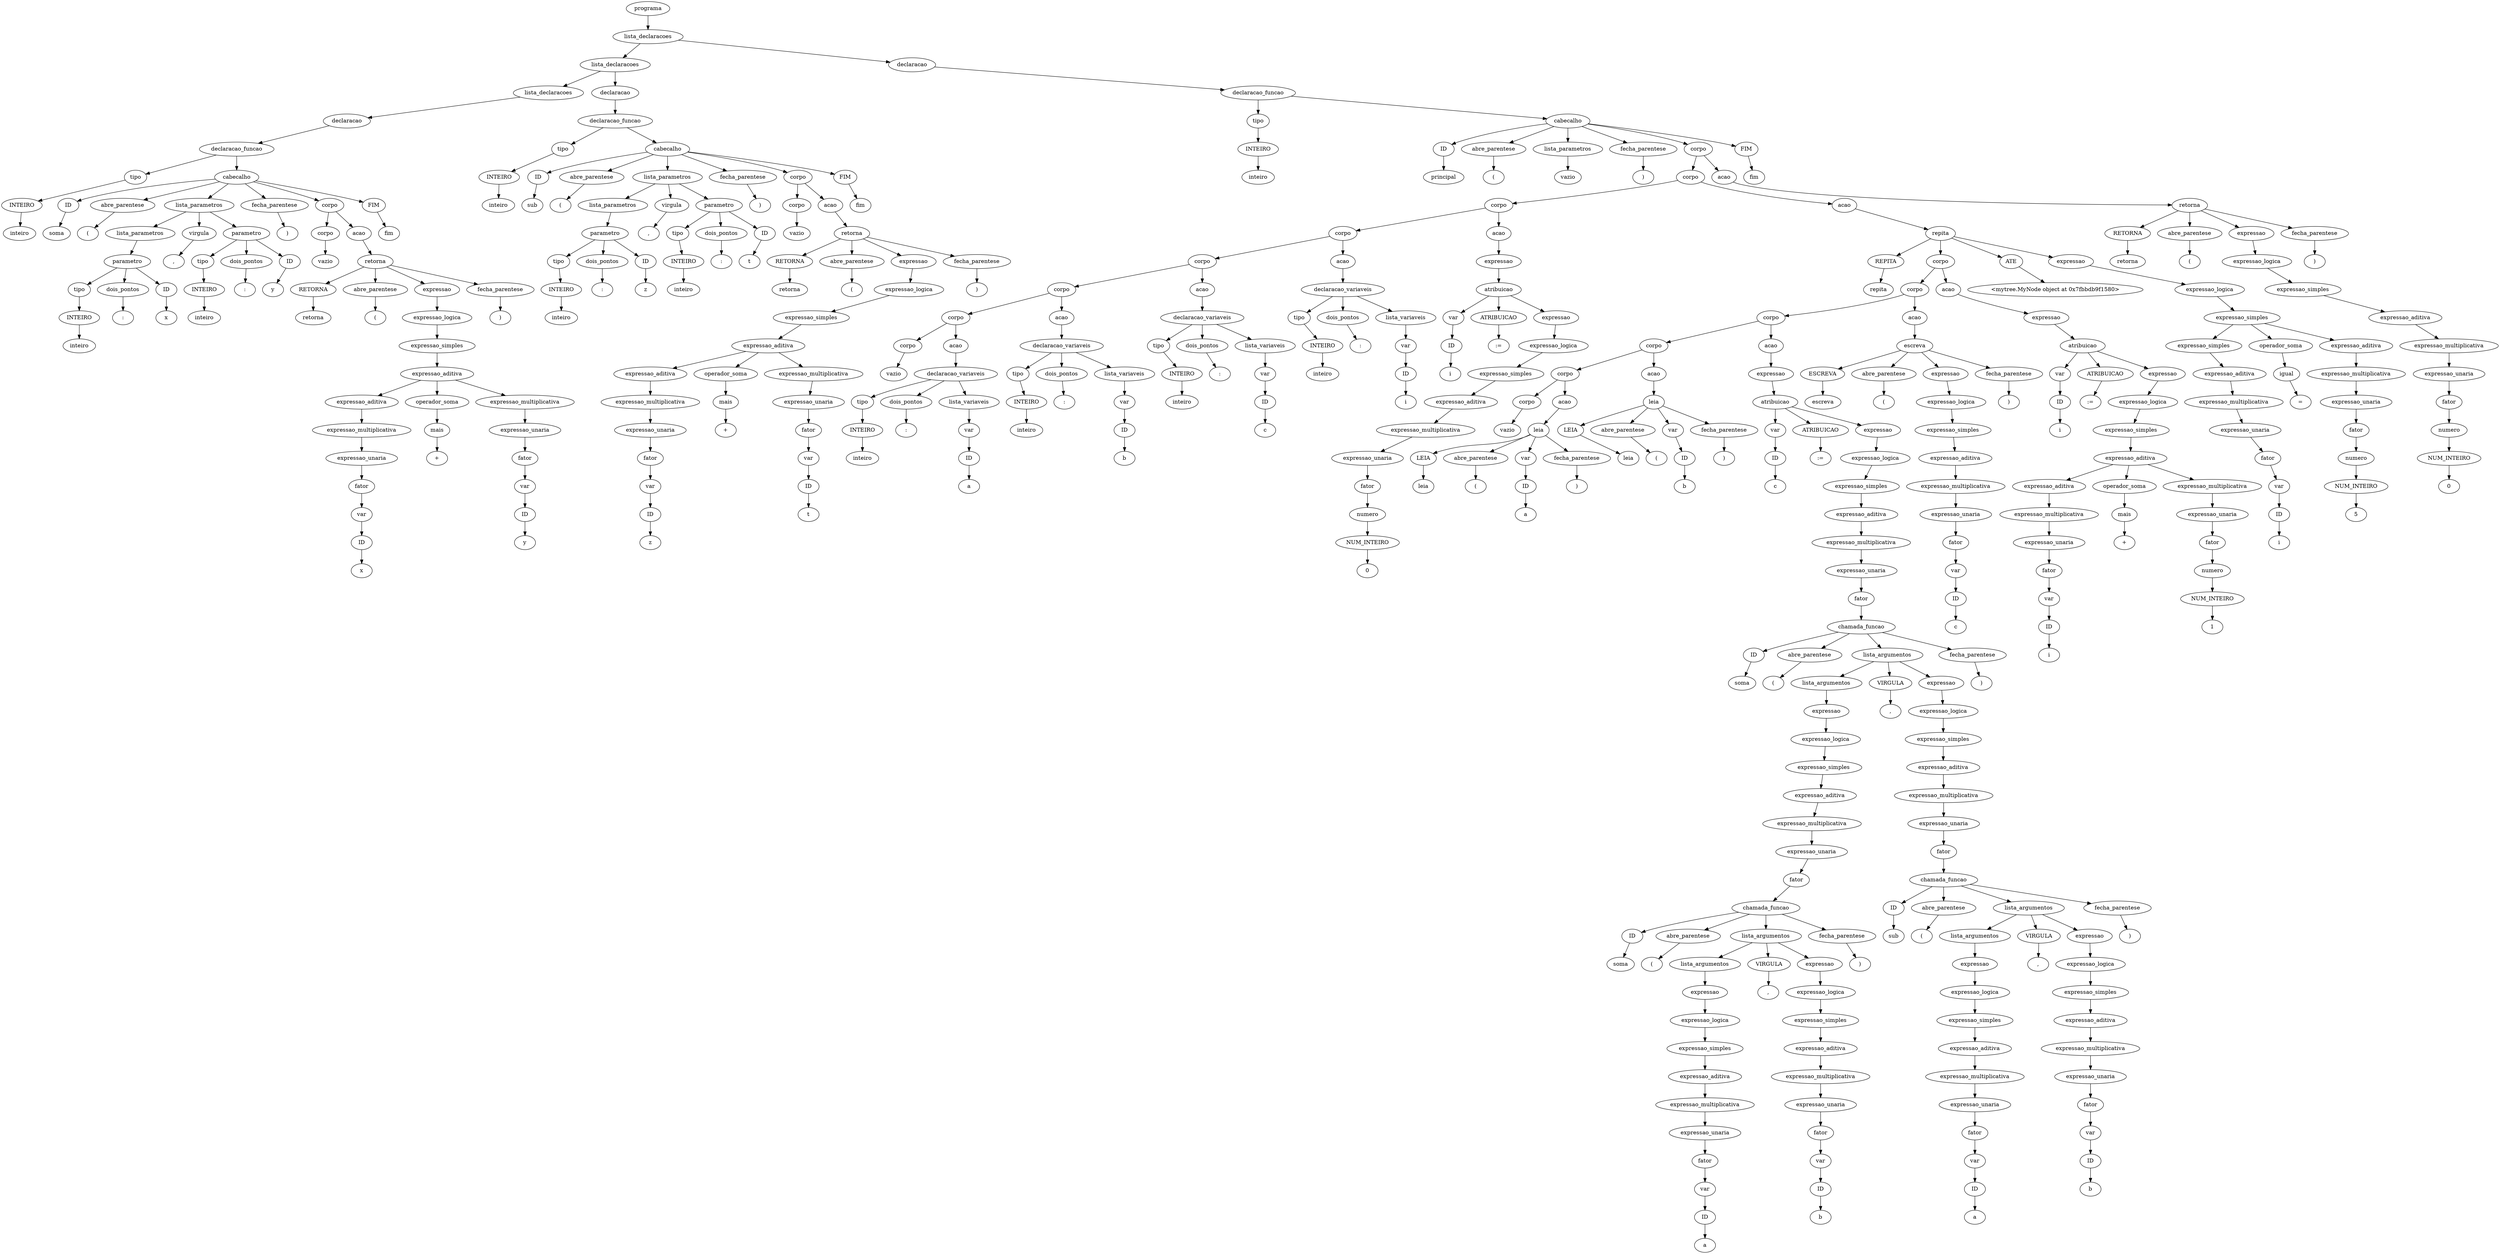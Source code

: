 digraph tree {
    "0x7fbbdba28ee0" [label="programa"];
    "0x7fbbdb98b880" [label="lista_declaracoes"];
    "0x7fbbdb959250" [label="lista_declaracoes"];
    "0x7fbbdba28e80" [label="lista_declaracoes"];
    "0x7fbbc3828e80" [label="declaracao"];
    "0x7fbbc38cae50" [label="declaracao_funcao"];
    "0x7fbbdba570d0" [label="tipo"];
    "0x7fbbc39694f0" [label="INTEIRO"];
    "0x7fbbc3969430" [label="inteiro"];
    "0x7fbbdba280d0" [label="cabecalho"];
    "0x7fbbdba28d30" [label="ID"];
    "0x7fbbdba28d60" [label="soma"];
    "0x7fbbdba28940" [label="abre_parentese"];
    "0x7fbbdba28a00" [label="("];
    "0x7fbbdba28400" [label="lista_parametros"];
    "0x7fbbc3969460" [label="lista_parametros"];
    "0x7fbbdba28130" [label="parametro"];
    "0x7fbbc38cabe0" [label="tipo"];
    "0x7fbbc38cad60" [label="INTEIRO"];
    "0x7fbbdba283d0" [label="inteiro"];
    "0x7fbbdba282b0" [label="dois_pontos"];
    "0x7fbbdba28220" [label=":"];
    "0x7fbbdba281f0" [label="ID"];
    "0x7fbbdba281c0" [label="x"];
    "0x7fbbdba28460" [label="virgula"];
    "0x7fbbdba28370" [label=","];
    "0x7fbbdba28100" [label="parametro"];
    "0x7fbbdba28070" [label="tipo"];
    "0x7fbbdba28250" [label="INTEIRO"];
    "0x7fbbdba28430" [label="inteiro"];
    "0x7fbbdba28340" [label="dois_pontos"];
    "0x7fbbdba28580" [label=":"];
    "0x7fbbdba285b0" [label="ID"];
    "0x7fbbdba285e0" [label="y"];
    "0x7fbbdba28a30" [label="fecha_parentese"];
    "0x7fbbdba28d90" [label=")"];
    "0x7fbbdba28bb0" [label="corpo"];
    "0x7fbbdba28280" [label="corpo"];
    "0x7fbbdba28190" [label="vazio"];
    "0x7fbbdba28c10" [label="acao"];
    "0x7fbbdba288b0" [label="retorna"];
    "0x7fbbdba28850" [label="RETORNA"];
    "0x7fbbdba28c40" [label="retorna"];
    "0x7fbbdba28c70" [label="abre_parentese"];
    "0x7fbbdba28ca0" [label="("];
    "0x7fbbdba28b20" [label="expressao"];
    "0x7fbbdba28af0" [label="expressao_logica"];
    "0x7fbbdba28820" [label="expressao_simples"];
    "0x7fbbdba28910" [label="expressao_aditiva"];
    "0x7fbbdba28700" [label="expressao_aditiva"];
    "0x7fbbdba287f0" [label="expressao_multiplicativa"];
    "0x7fbbdba283a0" [label="expressao_unaria"];
    "0x7fbbdba286d0" [label="fator"];
    "0x7fbbdba28310" [label="var"];
    "0x7fbbdba284c0" [label="ID"];
    "0x7fbbdba287c0" [label="x"];
    "0x7fbbdba28970" [label="operador_soma"];
    "0x7fbbdba28790" [label="mais"];
    "0x7fbbdba28880" [label="+"];
    "0x7fbbdba28ac0" [label="expressao_multiplicativa"];
    "0x7fbbdba289d0" [label="expressao_unaria"];
    "0x7fbbdba288e0" [label="fator"];
    "0x7fbbdba28730" [label="var"];
    "0x7fbbdba28760" [label="ID"];
    "0x7fbbdba28a90" [label="y"];
    "0x7fbbdba28cd0" [label="fecha_parentese"];
    "0x7fbbdba28d00" [label=")"];
    "0x7fbbdba28df0" [label="FIM"];
    "0x7fbbdba28e20" [label="fim"];
    "0x7fbbdba28f40" [label="declaracao"];
    "0x7fbbdba28b50" [label="declaracao_funcao"];
    "0x7fbbdba57040" [label="tipo"];
    "0x7fbbdba570a0" [label="INTEIRO"];
    "0x7fbbdba280a0" [label="inteiro"];
    "0x7fbbdb9590d0" [label="cabecalho"];
    "0x7fbbdb959b80" [label="ID"];
    "0x7fbbdb959bb0" [label="sub"];
    "0x7fbbdb9597c0" [label="abre_parentese"];
    "0x7fbbdb959850" [label="("];
    "0x7fbbdba28be0" [label="lista_parametros"];
    "0x7fbbdba28160" [label="lista_parametros"];
    "0x7fbbdba284f0" [label="parametro"];
    "0x7fbbdba28b80" [label="tipo"];
    "0x7fbbdba28550" [label="INTEIRO"];
    "0x7fbbdba28a60" [label="inteiro"];
    "0x7fbbdba28520" [label="dois_pontos"];
    "0x7fbbdb959160" [label=":"];
    "0x7fbbdb959190" [label="ID"];
    "0x7fbbdb9591c0" [label="z"];
    "0x7fbbdb959280" [label="virgula"];
    "0x7fbbdb959040" [label=","];
    "0x7fbbdba28670" [label="parametro"];
    "0x7fbbdba28fa0" [label="tipo"];
    "0x7fbbdb959130" [label="INTEIRO"];
    "0x7fbbdb9592b0" [label="inteiro"];
    "0x7fbbdba28490" [label="dois_pontos"];
    "0x7fbbdb959400" [label=":"];
    "0x7fbbdb959430" [label="ID"];
    "0x7fbbdb959460" [label="t"];
    "0x7fbbdb959880" [label="fecha_parentese"];
    "0x7fbbdb959be0" [label=")"];
    "0x7fbbdb959a00" [label="corpo"];
    "0x7fbbdb959100" [label="corpo"];
    "0x7fbbdb959220" [label="vazio"];
    "0x7fbbdb959a60" [label="acao"];
    "0x7fbbdb959730" [label="retorna"];
    "0x7fbbdb9596d0" [label="RETORNA"];
    "0x7fbbdb959a90" [label="retorna"];
    "0x7fbbdb959ac0" [label="abre_parentese"];
    "0x7fbbdb959af0" [label="("];
    "0x7fbbdb959970" [label="expressao"];
    "0x7fbbdb959940" [label="expressao_logica"];
    "0x7fbbdb9596a0" [label="expressao_simples"];
    "0x7fbbdb959790" [label="expressao_aditiva"];
    "0x7fbbdb959580" [label="expressao_aditiva"];
    "0x7fbbdb959670" [label="expressao_multiplicativa"];
    "0x7fbbdb9592e0" [label="expressao_unaria"];
    "0x7fbbdb959550" [label="fator"];
    "0x7fbbdb9590a0" [label="var"];
    "0x7fbbdb959340" [label="ID"];
    "0x7fbbdb959640" [label="z"];
    "0x7fbbdb9597f0" [label="operador_soma"];
    "0x7fbbdb959610" [label="mais"];
    "0x7fbbdb959700" [label="+"];
    "0x7fbbdb959910" [label="expressao_multiplicativa"];
    "0x7fbbdb959820" [label="expressao_unaria"];
    "0x7fbbdb959760" [label="fator"];
    "0x7fbbdb9595b0" [label="var"];
    "0x7fbbdb9595e0" [label="ID"];
    "0x7fbbdb9598e0" [label="t"];
    "0x7fbbdb959b20" [label="fecha_parentese"];
    "0x7fbbdb959b50" [label=")"];
    "0x7fbbdb959c10" [label="FIM"];
    "0x7fbbdb959c40" [label="fim"];
    "0x7fbbdb959ca0" [label="declaracao"];
    "0x7fbbdb959c70" [label="declaracao_funcao"];
    "0x7fbbdba57100" [label="tipo"];
    "0x7fbbc39694c0" [label="INTEIRO"];
    "0x7fbbdba286a0" [label="inteiro"];
    "0x7fbbdb9e1e20" [label="cabecalho"];
    "0x7fbbdb9f19a0" [label="ID"];
    "0x7fbbdb9f19d0" [label="principal"];
    "0x7fbbdb9f17c0" [label="abre_parentese"];
    "0x7fbbdb9f1280" [label="("];
    "0x7fbbdb959310" [label="lista_parametros"];
    "0x7fbbdb9599d0" [label="vazio"];
    "0x7fbbdb9f1220" [label="fecha_parentese"];
    "0x7fbbdb9f1a00" [label=")"];
    "0x7fbbdb9f1760" [label="corpo"];
    "0x7fbbdb9e1ee0" [label="corpo"];
    "0x7fbbdb98bb20" [label="corpo"];
    "0x7fbbdb98b610" [label="corpo"];
    "0x7fbbdb98b3d0" [label="corpo"];
    "0x7fbbdb98b190" [label="corpo"];
    "0x7fbbdb959f10" [label="corpo"];
    "0x7fbbdb959d90" [label="corpo"];
    "0x7fbbdba28610" [label="vazio"];
    "0x7fbbdb959dc0" [label="acao"];
    "0x7fbbdb959eb0" [label="declaracao_variaveis"];
    "0x7fbbdb959a30" [label="tipo"];
    "0x7fbbdb959d00" [label="INTEIRO"];
    "0x7fbbdb959e80" [label="inteiro"];
    "0x7fbbdb959f70" [label="dois_pontos"];
    "0x7fbbdb98b0d0" [label=":"];
    "0x7fbbdb959ee0" [label="lista_variaveis"];
    "0x7fbbdb959d30" [label="var"];
    "0x7fbbdb9598b0" [label="ID"];
    "0x7fbbdb959fd0" [label="a"];
    "0x7fbbdb959e20" [label="acao"];
    "0x7fbbdb98b130" [label="declaracao_variaveis"];
    "0x7fbbdb9593a0" [label="tipo"];
    "0x7fbbdb959d60" [label="INTEIRO"];
    "0x7fbbdb98b100" [label="inteiro"];
    "0x7fbbdb98b1f0" [label="dois_pontos"];
    "0x7fbbdb98b310" [label=":"];
    "0x7fbbdb98b160" [label="lista_variaveis"];
    "0x7fbbdb959fa0" [label="var"];
    "0x7fbbdb959f40" [label="ID"];
    "0x7fbbdb98b250" [label="b"];
    "0x7fbbdb98b2e0" [label="acao"];
    "0x7fbbdb98b370" [label="declaracao_variaveis"];
    "0x7fbbdb959e50" [label="tipo"];
    "0x7fbbdb959df0" [label="INTEIRO"];
    "0x7fbbdb98b340" [label="inteiro"];
    "0x7fbbdb98b430" [label="dois_pontos"];
    "0x7fbbdb98b550" [label=":"];
    "0x7fbbdb98b3a0" [label="lista_variaveis"];
    "0x7fbbdb98b220" [label="var"];
    "0x7fbbdb98b1c0" [label="ID"];
    "0x7fbbdb98b490" [label="c"];
    "0x7fbbdb98b520" [label="acao"];
    "0x7fbbdb98b5b0" [label="declaracao_variaveis"];
    "0x7fbbdb98b070" [label="tipo"];
    "0x7fbbdb98b0a0" [label="INTEIRO"];
    "0x7fbbdb98b580" [label="inteiro"];
    "0x7fbbdb98b670" [label="dois_pontos"];
    "0x7fbbdb98b790" [label=":"];
    "0x7fbbdb98b5e0" [label="lista_variaveis"];
    "0x7fbbdb98b460" [label="var"];
    "0x7fbbdb98b400" [label="ID"];
    "0x7fbbdb98b6d0" [label="i"];
    "0x7fbbdb98ba30" [label="acao"];
    "0x7fbbdb98b760" [label="expressao"];
    "0x7fbbdb98b9d0" [label="atribuicao"];
    "0x7fbbdb98b2b0" [label="var"];
    "0x7fbbdb98b040" [label="ID"];
    "0x7fbbdb98b7c0" [label="i"];
    "0x7fbbdb98ba60" [label="ATRIBUICAO"];
    "0x7fbbdb98baf0" [label=":="];
    "0x7fbbdb98b9a0" [label="expressao"];
    "0x7fbbdb98b970" [label="expressao_logica"];
    "0x7fbbdb98b8b0" [label="expressao_simples"];
    "0x7fbbdb98b850" [label="expressao_aditiva"];
    "0x7fbbdb98b940" [label="expressao_multiplicativa"];
    "0x7fbbdb98b7f0" [label="expressao_unaria"];
    "0x7fbbdb98b820" [label="fator"];
    "0x7fbbdb98b6a0" [label="numero"];
    "0x7fbbdb98b640" [label="NUM_INTEIRO"];
    "0x7fbbdb98b910" [label="0"];
    "0x7fbbdb98b8e0" [label="acao"];
    "0x7fbbdb9f14f0" [label="repita"];
    "0x7fbbdb9f1580" [label="REPITA"];
    "0x7fbbdb9f1520" [label="repita"];
    "0x7fbbdb9f10d0" [label="corpo"];
    "0x7fbbdb9e1760" [label="corpo"];
    "0x7fbbdb9e14c0" [label="corpo"];
    "0x7fbbdb98bf70" [label="corpo"];
    "0x7fbbdb98bd60" [label="corpo"];
    "0x7fbbdb98b4c0" [label="corpo"];
    "0x7fbbdb98b4f0" [label="vazio"];
    "0x7fbbdb98be20" [label="acao"];
    "0x7fbbdb98bc40" [label="leia"];
    "0x7fbbdb98bc70" [label="LEIA"];
    "0x7fbbdb98be50" [label="leia"];
    "0x7fbbdb98be80" [label="abre_parentese"];
    "0x7fbbdb98beb0" [label="("];
    "0x7fbbdb98bb50" [label="var"];
    "0x7fbbdb98ba90" [label="ID"];
    "0x7fbbdb98bd30" [label="a"];
    "0x7fbbdb98bee0" [label="fecha_parentese"];
    "0x7fbbdb98bf10" [label=")"];
    "0x7fbbdb98bdf0" [label="acao"];
    "0x7fbbdb98bbb0" [label="leia"];
    "0x7fbbdb98bd00" [label="LEIA"];
    "0x7fbbdb9920d0" [label="leia"];
    "0x7fbbdb992100" [label="abre_parentese"];
    "0x7fbbdb992130" [label="("];
    "0x7fbbdb98b280" [label="var"];
    "0x7fbbdb98b730" [label="ID"];
    "0x7fbbdb98bf40" [label="b"];
    "0x7fbbdb992160" [label="fecha_parentese"];
    "0x7fbbdb992190" [label=")"];
    "0x7fbbdb98bfa0" [label="acao"];
    "0x7fbbdb98bc10" [label="expressao"];
    "0x7fbbdb9e1370" [label="atribuicao"];
    "0x7fbbdb98bb80" [label="var"];
    "0x7fbbdb98ba00" [label="ID"];
    "0x7fbbdb98bcd0" [label="c"];
    "0x7fbbdb9e1100" [label="ATRIBUICAO"];
    "0x7fbbdb9e1490" [label=":="];
    "0x7fbbdb9920a0" [label="expressao"];
    "0x7fbbdb9e1460" [label="expressao_logica"];
    "0x7fbbdb9e1310" [label="expressao_simples"];
    "0x7fbbdb992040" [label="expressao_aditiva"];
    "0x7fbbdb9e1430" [label="expressao_multiplicativa"];
    "0x7fbbdb992220" [label="expressao_unaria"];
    "0x7fbbdb9921f0" [label="fator"];
    "0x7fbbdb9927f0" [label="chamada_funcao"];
    "0x7fbbdb992670" [label="ID"];
    "0x7fbbdb992910" [label="soma"];
    "0x7fbbdb992940" [label="abre_parentese"];
    "0x7fbbdb9e1160" [label="("];
    "0x7fbbdb992eb0" [label="lista_argumentos"];
    "0x7fbbdb9922b0" [label="lista_argumentos"];
    "0x7fbbdb992280" [label="expressao"];
    "0x7fbbdb992a30" [label="expressao_logica"];
    "0x7fbbdb992970" [label="expressao_simples"];
    "0x7fbbdb992250" [label="expressao_aditiva"];
    "0x7fbbdb992a00" [label="expressao_multiplicativa"];
    "0x7fbbdb9928e0" [label="expressao_unaria"];
    "0x7fbbdb9929a0" [label="fator"];
    "0x7fbbdb992520" [label="chamada_funcao"];
    "0x7fbbdb9925b0" [label="ID"];
    "0x7fbbdb992370" [label="soma"];
    "0x7fbbdb9923a0" [label="abre_parentese"];
    "0x7fbbdb9927c0" [label="("];
    "0x7fbbdb992790" [label="lista_argumentos"];
    "0x7fbbdb9924c0" [label="lista_argumentos"];
    "0x7fbbdb992490" [label="expressao"];
    "0x7fbbdb992460" [label="expressao_logica"];
    "0x7fbbdb9923d0" [label="expressao_simples"];
    "0x7fbbdb992340" [label="expressao_aditiva"];
    "0x7fbbdb992430" [label="expressao_multiplicativa"];
    "0x7fbbdb9921c0" [label="expressao_unaria"];
    "0x7fbbdb992310" [label="fator"];
    "0x7fbbdb98bfd0" [label="var"];
    "0x7fbbdb992070" [label="ID"];
    "0x7fbbdb992400" [label="a"];
    "0x7fbbdb992820" [label="VIRGULA"];
    "0x7fbbdb9928b0" [label=","];
    "0x7fbbdb992760" [label="expressao"];
    "0x7fbbdb992730" [label="expressao_logica"];
    "0x7fbbdb9926a0" [label="expressao_simples"];
    "0x7fbbdb992610" [label="expressao_aditiva"];
    "0x7fbbdb992700" [label="expressao_multiplicativa"];
    "0x7fbbdb992550" [label="expressao_unaria"];
    "0x7fbbdb9925e0" [label="fator"];
    "0x7fbbdb9924f0" [label="var"];
    "0x7fbbdb992580" [label="ID"];
    "0x7fbbdb9926d0" [label="b"];
    "0x7fbbdb992850" [label="fecha_parentese"];
    "0x7fbbdb9929d0" [label=")"];
    "0x7fbbdb9e1220" [label="VIRGULA"];
    "0x7fbbdb9e12e0" [label=","];
    "0x7fbbdb992ac0" [label="expressao"];
    "0x7fbbdb9e12b0" [label="expressao_logica"];
    "0x7fbbdb992e80" [label="expressao_simples"];
    "0x7fbbdb992a90" [label="expressao_aditiva"];
    "0x7fbbdb9e1280" [label="expressao_multiplicativa"];
    "0x7fbbdb992af0" [label="expressao_unaria"];
    "0x7fbbdb992a60" [label="fator"];
    "0x7fbbdb992d60" [label="chamada_funcao"];
    "0x7fbbdb992df0" [label="ID"];
    "0x7fbbdb992b80" [label="sub"];
    "0x7fbbdb992bb0" [label="abre_parentese"];
    "0x7fbbdb9e1040" [label="("];
    "0x7fbbdb992fd0" [label="lista_argumentos"];
    "0x7fbbdb992d00" [label="lista_argumentos"];
    "0x7fbbdb992cd0" [label="expressao"];
    "0x7fbbdb992c70" [label="expressao_logica"];
    "0x7fbbdb992be0" [label="expressao_simples"];
    "0x7fbbdb992b50" [label="expressao_aditiva"];
    "0x7fbbdb992c40" [label="expressao_multiplicativa"];
    "0x7fbbdb992880" [label="expressao_unaria"];
    "0x7fbbdb992b20" [label="fator"];
    "0x7fbbdb9922e0" [label="var"];
    "0x7fbbdb992640" [label="ID"];
    "0x7fbbdb992c10" [label="a"];
    "0x7fbbdb9e10a0" [label="VIRGULA"];
    "0x7fbbdb9e1130" [label=","];
    "0x7fbbdb992fa0" [label="expressao"];
    "0x7fbbdb992f70" [label="expressao_logica"];
    "0x7fbbdb992ee0" [label="expressao_simples"];
    "0x7fbbdb992e50" [label="expressao_aditiva"];
    "0x7fbbdb992f40" [label="expressao_multiplicativa"];
    "0x7fbbdb992d90" [label="expressao_unaria"];
    "0x7fbbdb992e20" [label="fator"];
    "0x7fbbdb992d30" [label="var"];
    "0x7fbbdb992dc0" [label="ID"];
    "0x7fbbdb992f10" [label="b"];
    "0x7fbbdb9e10d0" [label="fecha_parentese"];
    "0x7fbbdb9e1250" [label=")"];
    "0x7fbbdb9e1070" [label="fecha_parentese"];
    "0x7fbbdb9e1400" [label=")"];
    "0x7fbbdb9e1970" [label="acao"];
    "0x7fbbdb9e1670" [label="escreva"];
    "0x7fbbdb9e17c0" [label="ESCREVA"];
    "0x7fbbdb9e19a0" [label="escreva"];
    "0x7fbbdb9e19d0" [label="abre_parentese"];
    "0x7fbbdb9e1a30" [label="("];
    "0x7fbbdb9e1640" [label="expressao"];
    "0x7fbbdb9e1610" [label="expressao_logica"];
    "0x7fbbdb9e15e0" [label="expressao_simples"];
    "0x7fbbdb9e1550" [label="expressao_aditiva"];
    "0x7fbbdb98bdc0" [label="expressao_multiplicativa"];
    "0x7fbbdb9e14f0" [label="expressao_unaria"];
    "0x7fbbdb9e1520" [label="fator"];
    "0x7fbbdb98bd90" [label="var"];
    "0x7fbbdb98bbe0" [label="ID"];
    "0x7fbbdb98bca0" [label="c"];
    "0x7fbbdb9e1a60" [label="fecha_parentese"];
    "0x7fbbdb9e1a90" [label=")"];
    "0x7fbbdb9e1190" [label="acao"];
    "0x7fbbdb9e18e0" [label="expressao"];
    "0x7fbbdb9e1d90" [label="atribuicao"];
    "0x7fbbdb9e11f0" [label="var"];
    "0x7fbbdb9e11c0" [label="ID"];
    "0x7fbbdb9e1ac0" [label="i"];
    "0x7fbbdb9e1d30" [label="ATRIBUICAO"];
    "0x7fbbdb9f1040" [label=":="];
    "0x7fbbdb9e1fd0" [label="expressao"];
    "0x7fbbdb9e1fa0" [label="expressao_logica"];
    "0x7fbbdb9e1d00" [label="expressao_simples"];
    "0x7fbbdb9e1df0" [label="expressao_aditiva"];
    "0x7fbbdb9e1580" [label="expressao_aditiva"];
    "0x7fbbdb9e1ca0" [label="expressao_multiplicativa"];
    "0x7fbbdb9e1b20" [label="expressao_unaria"];
    "0x7fbbdb9e1820" [label="fator"];
    "0x7fbbdb9e1940" [label="var"];
    "0x7fbbdb9e1880" [label="ID"];
    "0x7fbbdb9e1c40" [label="i"];
    "0x7fbbdb9e1e50" [label="operador_soma"];
    "0x7fbbdb9e1be0" [label="mais"];
    "0x7fbbdb9e1d60" [label="+"];
    "0x7fbbdb9e1f70" [label="expressao_multiplicativa"];
    "0x7fbbdb9e1e80" [label="expressao_unaria"];
    "0x7fbbdb9e1dc0" [label="fator"];
    "0x7fbbdb9e15b0" [label="numero"];
    "0x7fbbdb9e1b80" [label="NUM_INTEIRO"];
    "0x7fbbdb9e1f40" [label="1"];
    "0x7fbbdb9f15b0" [label="ATE"];
    "0x7fbbdb9f15e0" [label="<mytree.MyNode object at 0x7fbbdb9f1580>"];
    "0x7fbbdb9f14c0" [label="expressao"];
    "0x7fbbdb9f11f0" [label="expressao_logica"];
    "0x7fbbdb9f13d0" [label="expressao_simples"];
    "0x7fbbdb9f1190" [label="expressao_simples"];
    "0x7fbbdb9f1070" [label="expressao_aditiva"];
    "0x7fbbdb9e13d0" [label="expressao_multiplicativa"];
    "0x7fbbdb9f1100" [label="expressao_unaria"];
    "0x7fbbdb9f10a0" [label="fator"];
    "0x7fbbdb9e13a0" [label="var"];
    "0x7fbbdb9e1340" [label="ID"];
    "0x7fbbdb9e16a0" [label="i"];
    "0x7fbbdb9f11c0" [label="operador_soma"];
    "0x7fbbdb9f1250" [label="igual"];
    "0x7fbbdb9f1340" [label="="];
    "0x7fbbdb9f12e0" [label="expressao_aditiva"];
    "0x7fbbdb9f1460" [label="expressao_multiplicativa"];
    "0x7fbbdb9f1370" [label="expressao_unaria"];
    "0x7fbbdb9f12b0" [label="fator"];
    "0x7fbbdb9f1130" [label="numero"];
    "0x7fbbdb9f1160" [label="NUM_INTEIRO"];
    "0x7fbbdb9f1430" [label="5"];
    "0x7fbbdb9e1eb0" [label="acao"];
    "0x7fbbdb9f1700" [label="retorna"];
    "0x7fbbdb9f1790" [label="RETORNA"];
    "0x7fbbdb9f18b0" [label="retorna"];
    "0x7fbbdb9f18e0" [label="abre_parentese"];
    "0x7fbbdb9f1910" [label="("];
    "0x7fbbdb9f16d0" [label="expressao"];
    "0x7fbbdb9f16a0" [label="expressao_logica"];
    "0x7fbbdb9f1670" [label="expressao_simples"];
    "0x7fbbdb9f1490" [label="expressao_aditiva"];
    "0x7fbbdb9f1640" [label="expressao_multiplicativa"];
    "0x7fbbdb9e1f10" [label="expressao_unaria"];
    "0x7fbbdb9f1310" [label="fator"];
    "0x7fbbdb98bac0" [label="numero"];
    "0x7fbbdb98b700" [label="NUM_INTEIRO"];
    "0x7fbbdb9f1610" [label="0"];
    "0x7fbbdb9f1940" [label="fecha_parentese"];
    "0x7fbbdb9f1970" [label=")"];
    "0x7fbbdb9f1a30" [label="FIM"];
    "0x7fbbdb9f1a60" [label="fim"];
    "0x7fbbdba28ee0" -> "0x7fbbdb98b880";
    "0x7fbbdb98b880" -> "0x7fbbdb959250";
    "0x7fbbdb98b880" -> "0x7fbbdb959ca0";
    "0x7fbbdb959250" -> "0x7fbbdba28e80";
    "0x7fbbdb959250" -> "0x7fbbdba28f40";
    "0x7fbbdba28e80" -> "0x7fbbc3828e80";
    "0x7fbbc3828e80" -> "0x7fbbc38cae50";
    "0x7fbbc38cae50" -> "0x7fbbdba570d0";
    "0x7fbbc38cae50" -> "0x7fbbdba280d0";
    "0x7fbbdba570d0" -> "0x7fbbc39694f0";
    "0x7fbbc39694f0" -> "0x7fbbc3969430";
    "0x7fbbdba280d0" -> "0x7fbbdba28d30";
    "0x7fbbdba280d0" -> "0x7fbbdba28940";
    "0x7fbbdba280d0" -> "0x7fbbdba28400";
    "0x7fbbdba280d0" -> "0x7fbbdba28a30";
    "0x7fbbdba280d0" -> "0x7fbbdba28bb0";
    "0x7fbbdba280d0" -> "0x7fbbdba28df0";
    "0x7fbbdba28d30" -> "0x7fbbdba28d60";
    "0x7fbbdba28940" -> "0x7fbbdba28a00";
    "0x7fbbdba28400" -> "0x7fbbc3969460";
    "0x7fbbdba28400" -> "0x7fbbdba28460";
    "0x7fbbdba28400" -> "0x7fbbdba28100";
    "0x7fbbc3969460" -> "0x7fbbdba28130";
    "0x7fbbdba28130" -> "0x7fbbc38cabe0";
    "0x7fbbdba28130" -> "0x7fbbdba282b0";
    "0x7fbbdba28130" -> "0x7fbbdba281f0";
    "0x7fbbc38cabe0" -> "0x7fbbc38cad60";
    "0x7fbbc38cad60" -> "0x7fbbdba283d0";
    "0x7fbbdba282b0" -> "0x7fbbdba28220";
    "0x7fbbdba281f0" -> "0x7fbbdba281c0";
    "0x7fbbdba28460" -> "0x7fbbdba28370";
    "0x7fbbdba28100" -> "0x7fbbdba28070";
    "0x7fbbdba28100" -> "0x7fbbdba28340";
    "0x7fbbdba28100" -> "0x7fbbdba285b0";
    "0x7fbbdba28070" -> "0x7fbbdba28250";
    "0x7fbbdba28250" -> "0x7fbbdba28430";
    "0x7fbbdba28340" -> "0x7fbbdba28580";
    "0x7fbbdba285b0" -> "0x7fbbdba285e0";
    "0x7fbbdba28a30" -> "0x7fbbdba28d90";
    "0x7fbbdba28bb0" -> "0x7fbbdba28280";
    "0x7fbbdba28bb0" -> "0x7fbbdba28c10";
    "0x7fbbdba28280" -> "0x7fbbdba28190";
    "0x7fbbdba28c10" -> "0x7fbbdba288b0";
    "0x7fbbdba288b0" -> "0x7fbbdba28850";
    "0x7fbbdba288b0" -> "0x7fbbdba28c70";
    "0x7fbbdba288b0" -> "0x7fbbdba28b20";
    "0x7fbbdba288b0" -> "0x7fbbdba28cd0";
    "0x7fbbdba28850" -> "0x7fbbdba28c40";
    "0x7fbbdba28c70" -> "0x7fbbdba28ca0";
    "0x7fbbdba28b20" -> "0x7fbbdba28af0";
    "0x7fbbdba28af0" -> "0x7fbbdba28820";
    "0x7fbbdba28820" -> "0x7fbbdba28910";
    "0x7fbbdba28910" -> "0x7fbbdba28700";
    "0x7fbbdba28910" -> "0x7fbbdba28970";
    "0x7fbbdba28910" -> "0x7fbbdba28ac0";
    "0x7fbbdba28700" -> "0x7fbbdba287f0";
    "0x7fbbdba287f0" -> "0x7fbbdba283a0";
    "0x7fbbdba283a0" -> "0x7fbbdba286d0";
    "0x7fbbdba286d0" -> "0x7fbbdba28310";
    "0x7fbbdba28310" -> "0x7fbbdba284c0";
    "0x7fbbdba284c0" -> "0x7fbbdba287c0";
    "0x7fbbdba28970" -> "0x7fbbdba28790";
    "0x7fbbdba28790" -> "0x7fbbdba28880";
    "0x7fbbdba28ac0" -> "0x7fbbdba289d0";
    "0x7fbbdba289d0" -> "0x7fbbdba288e0";
    "0x7fbbdba288e0" -> "0x7fbbdba28730";
    "0x7fbbdba28730" -> "0x7fbbdba28760";
    "0x7fbbdba28760" -> "0x7fbbdba28a90";
    "0x7fbbdba28cd0" -> "0x7fbbdba28d00";
    "0x7fbbdba28df0" -> "0x7fbbdba28e20";
    "0x7fbbdba28f40" -> "0x7fbbdba28b50";
    "0x7fbbdba28b50" -> "0x7fbbdba57040";
    "0x7fbbdba28b50" -> "0x7fbbdb9590d0";
    "0x7fbbdba57040" -> "0x7fbbdba570a0";
    "0x7fbbdba570a0" -> "0x7fbbdba280a0";
    "0x7fbbdb9590d0" -> "0x7fbbdb959b80";
    "0x7fbbdb9590d0" -> "0x7fbbdb9597c0";
    "0x7fbbdb9590d0" -> "0x7fbbdba28be0";
    "0x7fbbdb9590d0" -> "0x7fbbdb959880";
    "0x7fbbdb9590d0" -> "0x7fbbdb959a00";
    "0x7fbbdb9590d0" -> "0x7fbbdb959c10";
    "0x7fbbdb959b80" -> "0x7fbbdb959bb0";
    "0x7fbbdb9597c0" -> "0x7fbbdb959850";
    "0x7fbbdba28be0" -> "0x7fbbdba28160";
    "0x7fbbdba28be0" -> "0x7fbbdb959280";
    "0x7fbbdba28be0" -> "0x7fbbdba28670";
    "0x7fbbdba28160" -> "0x7fbbdba284f0";
    "0x7fbbdba284f0" -> "0x7fbbdba28b80";
    "0x7fbbdba284f0" -> "0x7fbbdba28520";
    "0x7fbbdba284f0" -> "0x7fbbdb959190";
    "0x7fbbdba28b80" -> "0x7fbbdba28550";
    "0x7fbbdba28550" -> "0x7fbbdba28a60";
    "0x7fbbdba28520" -> "0x7fbbdb959160";
    "0x7fbbdb959190" -> "0x7fbbdb9591c0";
    "0x7fbbdb959280" -> "0x7fbbdb959040";
    "0x7fbbdba28670" -> "0x7fbbdba28fa0";
    "0x7fbbdba28670" -> "0x7fbbdba28490";
    "0x7fbbdba28670" -> "0x7fbbdb959430";
    "0x7fbbdba28fa0" -> "0x7fbbdb959130";
    "0x7fbbdb959130" -> "0x7fbbdb9592b0";
    "0x7fbbdba28490" -> "0x7fbbdb959400";
    "0x7fbbdb959430" -> "0x7fbbdb959460";
    "0x7fbbdb959880" -> "0x7fbbdb959be0";
    "0x7fbbdb959a00" -> "0x7fbbdb959100";
    "0x7fbbdb959a00" -> "0x7fbbdb959a60";
    "0x7fbbdb959100" -> "0x7fbbdb959220";
    "0x7fbbdb959a60" -> "0x7fbbdb959730";
    "0x7fbbdb959730" -> "0x7fbbdb9596d0";
    "0x7fbbdb959730" -> "0x7fbbdb959ac0";
    "0x7fbbdb959730" -> "0x7fbbdb959970";
    "0x7fbbdb959730" -> "0x7fbbdb959b20";
    "0x7fbbdb9596d0" -> "0x7fbbdb959a90";
    "0x7fbbdb959ac0" -> "0x7fbbdb959af0";
    "0x7fbbdb959970" -> "0x7fbbdb959940";
    "0x7fbbdb959940" -> "0x7fbbdb9596a0";
    "0x7fbbdb9596a0" -> "0x7fbbdb959790";
    "0x7fbbdb959790" -> "0x7fbbdb959580";
    "0x7fbbdb959790" -> "0x7fbbdb9597f0";
    "0x7fbbdb959790" -> "0x7fbbdb959910";
    "0x7fbbdb959580" -> "0x7fbbdb959670";
    "0x7fbbdb959670" -> "0x7fbbdb9592e0";
    "0x7fbbdb9592e0" -> "0x7fbbdb959550";
    "0x7fbbdb959550" -> "0x7fbbdb9590a0";
    "0x7fbbdb9590a0" -> "0x7fbbdb959340";
    "0x7fbbdb959340" -> "0x7fbbdb959640";
    "0x7fbbdb9597f0" -> "0x7fbbdb959610";
    "0x7fbbdb959610" -> "0x7fbbdb959700";
    "0x7fbbdb959910" -> "0x7fbbdb959820";
    "0x7fbbdb959820" -> "0x7fbbdb959760";
    "0x7fbbdb959760" -> "0x7fbbdb9595b0";
    "0x7fbbdb9595b0" -> "0x7fbbdb9595e0";
    "0x7fbbdb9595e0" -> "0x7fbbdb9598e0";
    "0x7fbbdb959b20" -> "0x7fbbdb959b50";
    "0x7fbbdb959c10" -> "0x7fbbdb959c40";
    "0x7fbbdb959ca0" -> "0x7fbbdb959c70";
    "0x7fbbdb959c70" -> "0x7fbbdba57100";
    "0x7fbbdb959c70" -> "0x7fbbdb9e1e20";
    "0x7fbbdba57100" -> "0x7fbbc39694c0";
    "0x7fbbc39694c0" -> "0x7fbbdba286a0";
    "0x7fbbdb9e1e20" -> "0x7fbbdb9f19a0";
    "0x7fbbdb9e1e20" -> "0x7fbbdb9f17c0";
    "0x7fbbdb9e1e20" -> "0x7fbbdb959310";
    "0x7fbbdb9e1e20" -> "0x7fbbdb9f1220";
    "0x7fbbdb9e1e20" -> "0x7fbbdb9f1760";
    "0x7fbbdb9e1e20" -> "0x7fbbdb9f1a30";
    "0x7fbbdb9f19a0" -> "0x7fbbdb9f19d0";
    "0x7fbbdb9f17c0" -> "0x7fbbdb9f1280";
    "0x7fbbdb959310" -> "0x7fbbdb9599d0";
    "0x7fbbdb9f1220" -> "0x7fbbdb9f1a00";
    "0x7fbbdb9f1760" -> "0x7fbbdb9e1ee0";
    "0x7fbbdb9f1760" -> "0x7fbbdb9e1eb0";
    "0x7fbbdb9e1ee0" -> "0x7fbbdb98bb20";
    "0x7fbbdb9e1ee0" -> "0x7fbbdb98b8e0";
    "0x7fbbdb98bb20" -> "0x7fbbdb98b610";
    "0x7fbbdb98bb20" -> "0x7fbbdb98ba30";
    "0x7fbbdb98b610" -> "0x7fbbdb98b3d0";
    "0x7fbbdb98b610" -> "0x7fbbdb98b520";
    "0x7fbbdb98b3d0" -> "0x7fbbdb98b190";
    "0x7fbbdb98b3d0" -> "0x7fbbdb98b2e0";
    "0x7fbbdb98b190" -> "0x7fbbdb959f10";
    "0x7fbbdb98b190" -> "0x7fbbdb959e20";
    "0x7fbbdb959f10" -> "0x7fbbdb959d90";
    "0x7fbbdb959f10" -> "0x7fbbdb959dc0";
    "0x7fbbdb959d90" -> "0x7fbbdba28610";
    "0x7fbbdb959dc0" -> "0x7fbbdb959eb0";
    "0x7fbbdb959eb0" -> "0x7fbbdb959a30";
    "0x7fbbdb959eb0" -> "0x7fbbdb959f70";
    "0x7fbbdb959eb0" -> "0x7fbbdb959ee0";
    "0x7fbbdb959a30" -> "0x7fbbdb959d00";
    "0x7fbbdb959d00" -> "0x7fbbdb959e80";
    "0x7fbbdb959f70" -> "0x7fbbdb98b0d0";
    "0x7fbbdb959ee0" -> "0x7fbbdb959d30";
    "0x7fbbdb959d30" -> "0x7fbbdb9598b0";
    "0x7fbbdb9598b0" -> "0x7fbbdb959fd0";
    "0x7fbbdb959e20" -> "0x7fbbdb98b130";
    "0x7fbbdb98b130" -> "0x7fbbdb9593a0";
    "0x7fbbdb98b130" -> "0x7fbbdb98b1f0";
    "0x7fbbdb98b130" -> "0x7fbbdb98b160";
    "0x7fbbdb9593a0" -> "0x7fbbdb959d60";
    "0x7fbbdb959d60" -> "0x7fbbdb98b100";
    "0x7fbbdb98b1f0" -> "0x7fbbdb98b310";
    "0x7fbbdb98b160" -> "0x7fbbdb959fa0";
    "0x7fbbdb959fa0" -> "0x7fbbdb959f40";
    "0x7fbbdb959f40" -> "0x7fbbdb98b250";
    "0x7fbbdb98b2e0" -> "0x7fbbdb98b370";
    "0x7fbbdb98b370" -> "0x7fbbdb959e50";
    "0x7fbbdb98b370" -> "0x7fbbdb98b430";
    "0x7fbbdb98b370" -> "0x7fbbdb98b3a0";
    "0x7fbbdb959e50" -> "0x7fbbdb959df0";
    "0x7fbbdb959df0" -> "0x7fbbdb98b340";
    "0x7fbbdb98b430" -> "0x7fbbdb98b550";
    "0x7fbbdb98b3a0" -> "0x7fbbdb98b220";
    "0x7fbbdb98b220" -> "0x7fbbdb98b1c0";
    "0x7fbbdb98b1c0" -> "0x7fbbdb98b490";
    "0x7fbbdb98b520" -> "0x7fbbdb98b5b0";
    "0x7fbbdb98b5b0" -> "0x7fbbdb98b070";
    "0x7fbbdb98b5b0" -> "0x7fbbdb98b670";
    "0x7fbbdb98b5b0" -> "0x7fbbdb98b5e0";
    "0x7fbbdb98b070" -> "0x7fbbdb98b0a0";
    "0x7fbbdb98b0a0" -> "0x7fbbdb98b580";
    "0x7fbbdb98b670" -> "0x7fbbdb98b790";
    "0x7fbbdb98b5e0" -> "0x7fbbdb98b460";
    "0x7fbbdb98b460" -> "0x7fbbdb98b400";
    "0x7fbbdb98b400" -> "0x7fbbdb98b6d0";
    "0x7fbbdb98ba30" -> "0x7fbbdb98b760";
    "0x7fbbdb98b760" -> "0x7fbbdb98b9d0";
    "0x7fbbdb98b9d0" -> "0x7fbbdb98b2b0";
    "0x7fbbdb98b9d0" -> "0x7fbbdb98ba60";
    "0x7fbbdb98b9d0" -> "0x7fbbdb98b9a0";
    "0x7fbbdb98b2b0" -> "0x7fbbdb98b040";
    "0x7fbbdb98b040" -> "0x7fbbdb98b7c0";
    "0x7fbbdb98ba60" -> "0x7fbbdb98baf0";
    "0x7fbbdb98b9a0" -> "0x7fbbdb98b970";
    "0x7fbbdb98b970" -> "0x7fbbdb98b8b0";
    "0x7fbbdb98b8b0" -> "0x7fbbdb98b850";
    "0x7fbbdb98b850" -> "0x7fbbdb98b940";
    "0x7fbbdb98b940" -> "0x7fbbdb98b7f0";
    "0x7fbbdb98b7f0" -> "0x7fbbdb98b820";
    "0x7fbbdb98b820" -> "0x7fbbdb98b6a0";
    "0x7fbbdb98b6a0" -> "0x7fbbdb98b640";
    "0x7fbbdb98b640" -> "0x7fbbdb98b910";
    "0x7fbbdb98b8e0" -> "0x7fbbdb9f14f0";
    "0x7fbbdb9f14f0" -> "0x7fbbdb9f1580";
    "0x7fbbdb9f14f0" -> "0x7fbbdb9f10d0";
    "0x7fbbdb9f14f0" -> "0x7fbbdb9f15b0";
    "0x7fbbdb9f14f0" -> "0x7fbbdb9f14c0";
    "0x7fbbdb9f1580" -> "0x7fbbdb9f1520";
    "0x7fbbdb9f10d0" -> "0x7fbbdb9e1760";
    "0x7fbbdb9f10d0" -> "0x7fbbdb9e1190";
    "0x7fbbdb9e1760" -> "0x7fbbdb9e14c0";
    "0x7fbbdb9e1760" -> "0x7fbbdb9e1970";
    "0x7fbbdb9e14c0" -> "0x7fbbdb98bf70";
    "0x7fbbdb9e14c0" -> "0x7fbbdb98bfa0";
    "0x7fbbdb98bf70" -> "0x7fbbdb98bd60";
    "0x7fbbdb98bf70" -> "0x7fbbdb98bdf0";
    "0x7fbbdb98bd60" -> "0x7fbbdb98b4c0";
    "0x7fbbdb98bd60" -> "0x7fbbdb98be20";
    "0x7fbbdb98b4c0" -> "0x7fbbdb98b4f0";
    "0x7fbbdb98be20" -> "0x7fbbdb98bc40";
    "0x7fbbdb98bc40" -> "0x7fbbdb98bc70";
    "0x7fbbdb98bc40" -> "0x7fbbdb98be80";
    "0x7fbbdb98bc40" -> "0x7fbbdb98bb50";
    "0x7fbbdb98bc40" -> "0x7fbbdb98bee0";
    "0x7fbbdb98bc70" -> "0x7fbbdb98be50";
    "0x7fbbdb98be80" -> "0x7fbbdb98beb0";
    "0x7fbbdb98bb50" -> "0x7fbbdb98ba90";
    "0x7fbbdb98ba90" -> "0x7fbbdb98bd30";
    "0x7fbbdb98bee0" -> "0x7fbbdb98bf10";
    "0x7fbbdb98bdf0" -> "0x7fbbdb98bbb0";
    "0x7fbbdb98bbb0" -> "0x7fbbdb98bd00";
    "0x7fbbdb98bbb0" -> "0x7fbbdb992100";
    "0x7fbbdb98bbb0" -> "0x7fbbdb98b280";
    "0x7fbbdb98bbb0" -> "0x7fbbdb992160";
    "0x7fbbdb98bd00" -> "0x7fbbdb9920d0";
    "0x7fbbdb992100" -> "0x7fbbdb992130";
    "0x7fbbdb98b280" -> "0x7fbbdb98b730";
    "0x7fbbdb98b730" -> "0x7fbbdb98bf40";
    "0x7fbbdb992160" -> "0x7fbbdb992190";
    "0x7fbbdb98bfa0" -> "0x7fbbdb98bc10";
    "0x7fbbdb98bc10" -> "0x7fbbdb9e1370";
    "0x7fbbdb9e1370" -> "0x7fbbdb98bb80";
    "0x7fbbdb9e1370" -> "0x7fbbdb9e1100";
    "0x7fbbdb9e1370" -> "0x7fbbdb9920a0";
    "0x7fbbdb98bb80" -> "0x7fbbdb98ba00";
    "0x7fbbdb98ba00" -> "0x7fbbdb98bcd0";
    "0x7fbbdb9e1100" -> "0x7fbbdb9e1490";
    "0x7fbbdb9920a0" -> "0x7fbbdb9e1460";
    "0x7fbbdb9e1460" -> "0x7fbbdb9e1310";
    "0x7fbbdb9e1310" -> "0x7fbbdb992040";
    "0x7fbbdb992040" -> "0x7fbbdb9e1430";
    "0x7fbbdb9e1430" -> "0x7fbbdb992220";
    "0x7fbbdb992220" -> "0x7fbbdb9921f0";
    "0x7fbbdb9921f0" -> "0x7fbbdb9927f0";
    "0x7fbbdb9927f0" -> "0x7fbbdb992670";
    "0x7fbbdb9927f0" -> "0x7fbbdb992940";
    "0x7fbbdb9927f0" -> "0x7fbbdb992eb0";
    "0x7fbbdb9927f0" -> "0x7fbbdb9e1070";
    "0x7fbbdb992670" -> "0x7fbbdb992910";
    "0x7fbbdb992940" -> "0x7fbbdb9e1160";
    "0x7fbbdb992eb0" -> "0x7fbbdb9922b0";
    "0x7fbbdb992eb0" -> "0x7fbbdb9e1220";
    "0x7fbbdb992eb0" -> "0x7fbbdb992ac0";
    "0x7fbbdb9922b0" -> "0x7fbbdb992280";
    "0x7fbbdb992280" -> "0x7fbbdb992a30";
    "0x7fbbdb992a30" -> "0x7fbbdb992970";
    "0x7fbbdb992970" -> "0x7fbbdb992250";
    "0x7fbbdb992250" -> "0x7fbbdb992a00";
    "0x7fbbdb992a00" -> "0x7fbbdb9928e0";
    "0x7fbbdb9928e0" -> "0x7fbbdb9929a0";
    "0x7fbbdb9929a0" -> "0x7fbbdb992520";
    "0x7fbbdb992520" -> "0x7fbbdb9925b0";
    "0x7fbbdb992520" -> "0x7fbbdb9923a0";
    "0x7fbbdb992520" -> "0x7fbbdb992790";
    "0x7fbbdb992520" -> "0x7fbbdb992850";
    "0x7fbbdb9925b0" -> "0x7fbbdb992370";
    "0x7fbbdb9923a0" -> "0x7fbbdb9927c0";
    "0x7fbbdb992790" -> "0x7fbbdb9924c0";
    "0x7fbbdb992790" -> "0x7fbbdb992820";
    "0x7fbbdb992790" -> "0x7fbbdb992760";
    "0x7fbbdb9924c0" -> "0x7fbbdb992490";
    "0x7fbbdb992490" -> "0x7fbbdb992460";
    "0x7fbbdb992460" -> "0x7fbbdb9923d0";
    "0x7fbbdb9923d0" -> "0x7fbbdb992340";
    "0x7fbbdb992340" -> "0x7fbbdb992430";
    "0x7fbbdb992430" -> "0x7fbbdb9921c0";
    "0x7fbbdb9921c0" -> "0x7fbbdb992310";
    "0x7fbbdb992310" -> "0x7fbbdb98bfd0";
    "0x7fbbdb98bfd0" -> "0x7fbbdb992070";
    "0x7fbbdb992070" -> "0x7fbbdb992400";
    "0x7fbbdb992820" -> "0x7fbbdb9928b0";
    "0x7fbbdb992760" -> "0x7fbbdb992730";
    "0x7fbbdb992730" -> "0x7fbbdb9926a0";
    "0x7fbbdb9926a0" -> "0x7fbbdb992610";
    "0x7fbbdb992610" -> "0x7fbbdb992700";
    "0x7fbbdb992700" -> "0x7fbbdb992550";
    "0x7fbbdb992550" -> "0x7fbbdb9925e0";
    "0x7fbbdb9925e0" -> "0x7fbbdb9924f0";
    "0x7fbbdb9924f0" -> "0x7fbbdb992580";
    "0x7fbbdb992580" -> "0x7fbbdb9926d0";
    "0x7fbbdb992850" -> "0x7fbbdb9929d0";
    "0x7fbbdb9e1220" -> "0x7fbbdb9e12e0";
    "0x7fbbdb992ac0" -> "0x7fbbdb9e12b0";
    "0x7fbbdb9e12b0" -> "0x7fbbdb992e80";
    "0x7fbbdb992e80" -> "0x7fbbdb992a90";
    "0x7fbbdb992a90" -> "0x7fbbdb9e1280";
    "0x7fbbdb9e1280" -> "0x7fbbdb992af0";
    "0x7fbbdb992af0" -> "0x7fbbdb992a60";
    "0x7fbbdb992a60" -> "0x7fbbdb992d60";
    "0x7fbbdb992d60" -> "0x7fbbdb992df0";
    "0x7fbbdb992d60" -> "0x7fbbdb992bb0";
    "0x7fbbdb992d60" -> "0x7fbbdb992fd0";
    "0x7fbbdb992d60" -> "0x7fbbdb9e10d0";
    "0x7fbbdb992df0" -> "0x7fbbdb992b80";
    "0x7fbbdb992bb0" -> "0x7fbbdb9e1040";
    "0x7fbbdb992fd0" -> "0x7fbbdb992d00";
    "0x7fbbdb992fd0" -> "0x7fbbdb9e10a0";
    "0x7fbbdb992fd0" -> "0x7fbbdb992fa0";
    "0x7fbbdb992d00" -> "0x7fbbdb992cd0";
    "0x7fbbdb992cd0" -> "0x7fbbdb992c70";
    "0x7fbbdb992c70" -> "0x7fbbdb992be0";
    "0x7fbbdb992be0" -> "0x7fbbdb992b50";
    "0x7fbbdb992b50" -> "0x7fbbdb992c40";
    "0x7fbbdb992c40" -> "0x7fbbdb992880";
    "0x7fbbdb992880" -> "0x7fbbdb992b20";
    "0x7fbbdb992b20" -> "0x7fbbdb9922e0";
    "0x7fbbdb9922e0" -> "0x7fbbdb992640";
    "0x7fbbdb992640" -> "0x7fbbdb992c10";
    "0x7fbbdb9e10a0" -> "0x7fbbdb9e1130";
    "0x7fbbdb992fa0" -> "0x7fbbdb992f70";
    "0x7fbbdb992f70" -> "0x7fbbdb992ee0";
    "0x7fbbdb992ee0" -> "0x7fbbdb992e50";
    "0x7fbbdb992e50" -> "0x7fbbdb992f40";
    "0x7fbbdb992f40" -> "0x7fbbdb992d90";
    "0x7fbbdb992d90" -> "0x7fbbdb992e20";
    "0x7fbbdb992e20" -> "0x7fbbdb992d30";
    "0x7fbbdb992d30" -> "0x7fbbdb992dc0";
    "0x7fbbdb992dc0" -> "0x7fbbdb992f10";
    "0x7fbbdb9e10d0" -> "0x7fbbdb9e1250";
    "0x7fbbdb9e1070" -> "0x7fbbdb9e1400";
    "0x7fbbdb9e1970" -> "0x7fbbdb9e1670";
    "0x7fbbdb9e1670" -> "0x7fbbdb9e17c0";
    "0x7fbbdb9e1670" -> "0x7fbbdb9e19d0";
    "0x7fbbdb9e1670" -> "0x7fbbdb9e1640";
    "0x7fbbdb9e1670" -> "0x7fbbdb9e1a60";
    "0x7fbbdb9e17c0" -> "0x7fbbdb9e19a0";
    "0x7fbbdb9e19d0" -> "0x7fbbdb9e1a30";
    "0x7fbbdb9e1640" -> "0x7fbbdb9e1610";
    "0x7fbbdb9e1610" -> "0x7fbbdb9e15e0";
    "0x7fbbdb9e15e0" -> "0x7fbbdb9e1550";
    "0x7fbbdb9e1550" -> "0x7fbbdb98bdc0";
    "0x7fbbdb98bdc0" -> "0x7fbbdb9e14f0";
    "0x7fbbdb9e14f0" -> "0x7fbbdb9e1520";
    "0x7fbbdb9e1520" -> "0x7fbbdb98bd90";
    "0x7fbbdb98bd90" -> "0x7fbbdb98bbe0";
    "0x7fbbdb98bbe0" -> "0x7fbbdb98bca0";
    "0x7fbbdb9e1a60" -> "0x7fbbdb9e1a90";
    "0x7fbbdb9e1190" -> "0x7fbbdb9e18e0";
    "0x7fbbdb9e18e0" -> "0x7fbbdb9e1d90";
    "0x7fbbdb9e1d90" -> "0x7fbbdb9e11f0";
    "0x7fbbdb9e1d90" -> "0x7fbbdb9e1d30";
    "0x7fbbdb9e1d90" -> "0x7fbbdb9e1fd0";
    "0x7fbbdb9e11f0" -> "0x7fbbdb9e11c0";
    "0x7fbbdb9e11c0" -> "0x7fbbdb9e1ac0";
    "0x7fbbdb9e1d30" -> "0x7fbbdb9f1040";
    "0x7fbbdb9e1fd0" -> "0x7fbbdb9e1fa0";
    "0x7fbbdb9e1fa0" -> "0x7fbbdb9e1d00";
    "0x7fbbdb9e1d00" -> "0x7fbbdb9e1df0";
    "0x7fbbdb9e1df0" -> "0x7fbbdb9e1580";
    "0x7fbbdb9e1df0" -> "0x7fbbdb9e1e50";
    "0x7fbbdb9e1df0" -> "0x7fbbdb9e1f70";
    "0x7fbbdb9e1580" -> "0x7fbbdb9e1ca0";
    "0x7fbbdb9e1ca0" -> "0x7fbbdb9e1b20";
    "0x7fbbdb9e1b20" -> "0x7fbbdb9e1820";
    "0x7fbbdb9e1820" -> "0x7fbbdb9e1940";
    "0x7fbbdb9e1940" -> "0x7fbbdb9e1880";
    "0x7fbbdb9e1880" -> "0x7fbbdb9e1c40";
    "0x7fbbdb9e1e50" -> "0x7fbbdb9e1be0";
    "0x7fbbdb9e1be0" -> "0x7fbbdb9e1d60";
    "0x7fbbdb9e1f70" -> "0x7fbbdb9e1e80";
    "0x7fbbdb9e1e80" -> "0x7fbbdb9e1dc0";
    "0x7fbbdb9e1dc0" -> "0x7fbbdb9e15b0";
    "0x7fbbdb9e15b0" -> "0x7fbbdb9e1b80";
    "0x7fbbdb9e1b80" -> "0x7fbbdb9e1f40";
    "0x7fbbdb9f15b0" -> "0x7fbbdb9f15e0";
    "0x7fbbdb9f14c0" -> "0x7fbbdb9f11f0";
    "0x7fbbdb9f11f0" -> "0x7fbbdb9f13d0";
    "0x7fbbdb9f13d0" -> "0x7fbbdb9f1190";
    "0x7fbbdb9f13d0" -> "0x7fbbdb9f11c0";
    "0x7fbbdb9f13d0" -> "0x7fbbdb9f12e0";
    "0x7fbbdb9f1190" -> "0x7fbbdb9f1070";
    "0x7fbbdb9f1070" -> "0x7fbbdb9e13d0";
    "0x7fbbdb9e13d0" -> "0x7fbbdb9f1100";
    "0x7fbbdb9f1100" -> "0x7fbbdb9f10a0";
    "0x7fbbdb9f10a0" -> "0x7fbbdb9e13a0";
    "0x7fbbdb9e13a0" -> "0x7fbbdb9e1340";
    "0x7fbbdb9e1340" -> "0x7fbbdb9e16a0";
    "0x7fbbdb9f11c0" -> "0x7fbbdb9f1250";
    "0x7fbbdb9f1250" -> "0x7fbbdb9f1340";
    "0x7fbbdb9f12e0" -> "0x7fbbdb9f1460";
    "0x7fbbdb9f1460" -> "0x7fbbdb9f1370";
    "0x7fbbdb9f1370" -> "0x7fbbdb9f12b0";
    "0x7fbbdb9f12b0" -> "0x7fbbdb9f1130";
    "0x7fbbdb9f1130" -> "0x7fbbdb9f1160";
    "0x7fbbdb9f1160" -> "0x7fbbdb9f1430";
    "0x7fbbdb9e1eb0" -> "0x7fbbdb9f1700";
    "0x7fbbdb9f1700" -> "0x7fbbdb9f1790";
    "0x7fbbdb9f1700" -> "0x7fbbdb9f18e0";
    "0x7fbbdb9f1700" -> "0x7fbbdb9f16d0";
    "0x7fbbdb9f1700" -> "0x7fbbdb9f1940";
    "0x7fbbdb9f1790" -> "0x7fbbdb9f18b0";
    "0x7fbbdb9f18e0" -> "0x7fbbdb9f1910";
    "0x7fbbdb9f16d0" -> "0x7fbbdb9f16a0";
    "0x7fbbdb9f16a0" -> "0x7fbbdb9f1670";
    "0x7fbbdb9f1670" -> "0x7fbbdb9f1490";
    "0x7fbbdb9f1490" -> "0x7fbbdb9f1640";
    "0x7fbbdb9f1640" -> "0x7fbbdb9e1f10";
    "0x7fbbdb9e1f10" -> "0x7fbbdb9f1310";
    "0x7fbbdb9f1310" -> "0x7fbbdb98bac0";
    "0x7fbbdb98bac0" -> "0x7fbbdb98b700";
    "0x7fbbdb98b700" -> "0x7fbbdb9f1610";
    "0x7fbbdb9f1940" -> "0x7fbbdb9f1970";
    "0x7fbbdb9f1a30" -> "0x7fbbdb9f1a60";
}
